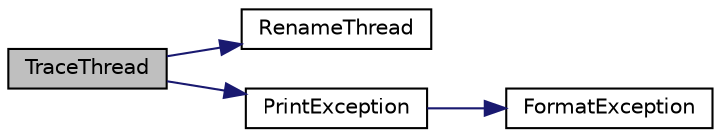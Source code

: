 digraph "TraceThread"
{
  edge [fontname="Helvetica",fontsize="10",labelfontname="Helvetica",labelfontsize="10"];
  node [fontname="Helvetica",fontsize="10",shape=record];
  rankdir="LR";
  Node6720 [label="TraceThread",height=0.2,width=0.4,color="black", fillcolor="grey75", style="filled", fontcolor="black"];
  Node6720 -> Node6721 [color="midnightblue",fontsize="10",style="solid",fontname="Helvetica"];
  Node6721 [label="RenameThread",height=0.2,width=0.4,color="black", fillcolor="white", style="filled",URL="$d8/d3c/util_8h.html#a85fc1244e0bd3c91ee7a1c05ed10ebbb"];
  Node6720 -> Node6722 [color="midnightblue",fontsize="10",style="solid",fontname="Helvetica"];
  Node6722 [label="PrintException",height=0.2,width=0.4,color="black", fillcolor="white", style="filled",URL="$d8/d3c/util_8h.html#a379b2307f40ae5dba4dd56a0156fa36e"];
  Node6722 -> Node6723 [color="midnightblue",fontsize="10",style="solid",fontname="Helvetica"];
  Node6723 [label="FormatException",height=0.2,width=0.4,color="black", fillcolor="white", style="filled",URL="$df/d2d/util_8cpp.html#a4758c4b8791b61f02cb4cdf67e3e95b6"];
}
